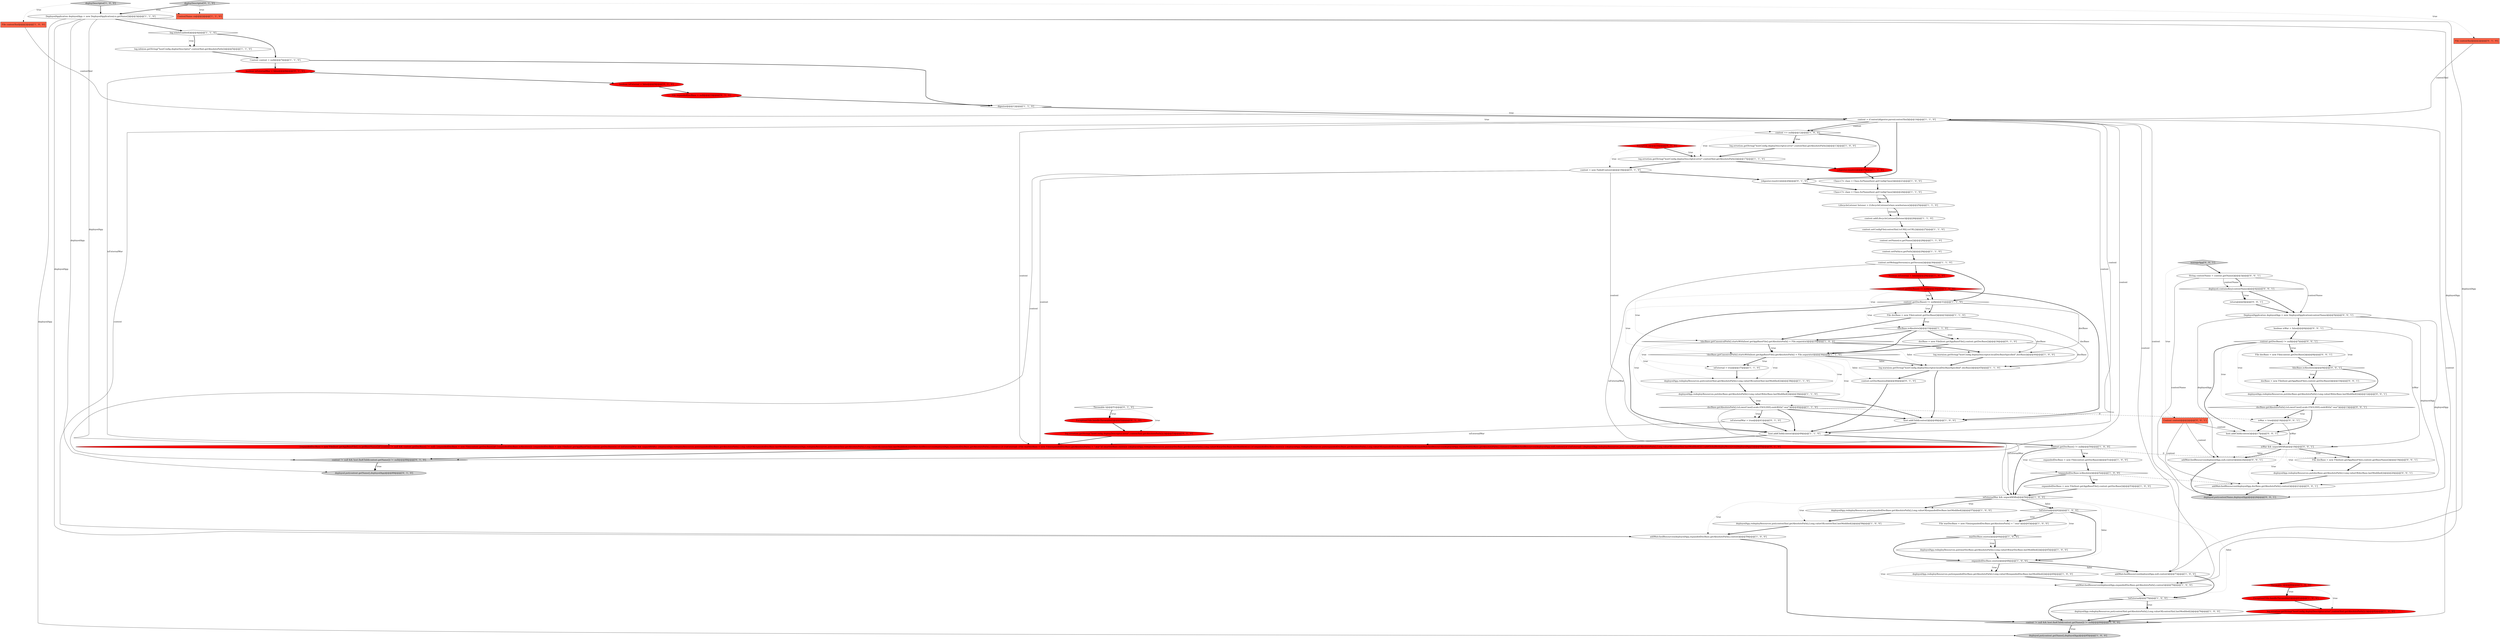 digraph {
42 [style = filled, label = "deployedApp.redeployResources.put(expandedDocBase.getAbsolutePath(),Long.valueOf(expandedDocBase.lastModified()))@@@69@@@['1', '0', '0']", fillcolor = white, shape = ellipse image = "AAA0AAABBB1BBB"];
46 [style = filled, label = "!docBase.isAbsolute()@@@33@@@['1', '1', '0']", fillcolor = white, shape = diamond image = "AAA0AAABBB1BBB"];
32 [style = filled, label = "boolean isExternal = false@@@29@@@['1', '0', '0']", fillcolor = red, shape = ellipse image = "AAA1AAABBB1BBB"];
93 [style = filled, label = "String contextName = context.getName()@@@3@@@['0', '0', '1']", fillcolor = white, shape = ellipse image = "AAA0AAABBB3BBB"];
85 [style = filled, label = "deployedApp.redeployResources.put(docBase.getAbsolutePath(),Long.valueOf(docBase.lastModified()))@@@12@@@['0', '0', '1']", fillcolor = white, shape = ellipse image = "AAA0AAABBB3BBB"];
77 [style = filled, label = "isWar && unpackWARs@@@18@@@['0', '0', '1']", fillcolor = white, shape = diamond image = "AAA0AAABBB3BBB"];
47 [style = filled, label = "!docBase.getCanonicalPath().startsWith(host.getAppBaseFile().getAbsolutePath() + File.separator)@@@35@@@['1', '0', '0']", fillcolor = white, shape = diamond image = "AAA0AAABBB1BBB"];
79 [style = filled, label = "addWatchedResources(deployedApp,null,context)@@@24@@@['0', '0', '1']", fillcolor = white, shape = ellipse image = "AAA0AAABBB3BBB"];
50 [style = filled, label = "deployedApp.redeployResources.put(contextXml.getAbsolutePath(),Long.valueOf(contextXml.lastModified()))@@@38@@@['1', '1', '0']", fillcolor = white, shape = ellipse image = "AAA0AAABBB1BBB"];
56 [style = filled, label = "DeployedApplication deployedApp = new DeployedApplication(cn.getName())@@@3@@@['1', '1', '0']", fillcolor = white, shape = ellipse image = "AAA0AAABBB1BBB"];
25 [style = filled, label = "context.setWebappVersion(cn.getVersion())@@@30@@@['1', '1', '0']", fillcolor = white, shape = ellipse image = "AAA0AAABBB1BBB"];
96 [style = filled, label = "deployed.containsKey(contextName)@@@4@@@['0', '0', '1']", fillcolor = white, shape = diamond image = "AAA0AAABBB3BBB"];
27 [style = filled, label = "context == null@@@12@@@['1', '0', '0']", fillcolor = white, shape = diamond image = "AAA0AAABBB1BBB"];
90 [style = filled, label = "deployedApp.redeployResources.put(docBase.getAbsolutePath(),Long.valueOf(docBase.lastModified()))@@@20@@@['0', '0', '1']", fillcolor = white, shape = ellipse image = "AAA0AAABBB3BBB"];
21 [style = filled, label = "expandedDocBase.exists()@@@68@@@['1', '0', '0']", fillcolor = white, shape = diamond image = "AAA0AAABBB1BBB"];
88 [style = filled, label = "manageApp['0', '0', '1']", fillcolor = lightgray, shape = diamond image = "AAA0AAABBB3BBB"];
24 [style = filled, label = "warDocBase.exists()@@@64@@@['1', '0', '0']", fillcolor = white, shape = diamond image = "AAA0AAABBB1BBB"];
94 [style = filled, label = "DeployedApplication deployedApp = new DeployedApplication(contextName)@@@5@@@['0', '0', '1']", fillcolor = white, shape = ellipse image = "AAA0AAABBB3BBB"];
69 [style = filled, label = "context.setDocBase(null)@@@46@@@['0', '1', '0']", fillcolor = white, shape = ellipse image = "AAA0AAABBB2BBB"];
7 [style = filled, label = "addWatchedResources(deployedApp,expandedDocBase.getAbsolutePath(),context)@@@59@@@['1', '0', '0']", fillcolor = white, shape = ellipse image = "AAA0AAABBB1BBB"];
35 [style = filled, label = "deployDescriptor['1', '0', '0']", fillcolor = lightgray, shape = diamond image = "AAA0AAABBB1BBB"];
16 [style = filled, label = "context.getDocBase() != null@@@50@@@['1', '0', '0']", fillcolor = white, shape = diamond image = "AAA0AAABBB1BBB"];
26 [style = filled, label = "Throwable t@@@80@@@['1', '0', '0']", fillcolor = red, shape = diamond image = "AAA1AAABBB1BBB"];
3 [style = filled, label = "host.addChild(context)@@@48@@@['1', '0', '0']", fillcolor = white, shape = ellipse image = "AAA0AAABBB1BBB"];
73 [style = filled, label = "deployed.put(context.getName(),deployedApp)@@@89@@@['0', '1', '0']", fillcolor = lightgray, shape = ellipse image = "AAA0AAABBB2BBB"];
18 [style = filled, label = "ExceptionUtils.handleThrowable(t)@@@81@@@['1', '0', '0']", fillcolor = red, shape = ellipse image = "AAA1AAABBB1BBB"];
95 [style = filled, label = "File docBase = new File(context.getDocBase())@@@8@@@['0', '0', '1']", fillcolor = white, shape = ellipse image = "AAA0AAABBB3BBB"];
40 [style = filled, label = "deployed.put(context.getName(),deployedApp)@@@85@@@['1', '0', '0']", fillcolor = lightgray, shape = ellipse image = "AAA0AAABBB1BBB"];
54 [style = filled, label = "context.addLifecycleListener(listener)@@@26@@@['1', '1', '0']", fillcolor = white, shape = ellipse image = "AAA0AAABBB1BBB"];
13 [style = filled, label = "log.warn(sm.getString(\"hostConfig.deployDescriptor.localDocBaseSpecified\",docBase))@@@44@@@['1', '0', '0']", fillcolor = white, shape = ellipse image = "AAA0AAABBB1BBB"];
82 [style = filled, label = "deployed.put(contextName,deployedApp)@@@26@@@['0', '0', '1']", fillcolor = lightgray, shape = ellipse image = "AAA0AAABBB3BBB"];
62 [style = filled, label = "{digester.reset()}@@@20@@@['0', '1', '0']", fillcolor = white, shape = ellipse image = "AAA0AAABBB2BBB"];
92 [style = filled, label = "host.addChild(context)@@@17@@@['0', '0', '1']", fillcolor = white, shape = ellipse image = "AAA0AAABBB3BBB"];
6 [style = filled, label = "context != null && host.findChild(context.getName()) != null@@@84@@@['1', '0', '0']", fillcolor = lightgray, shape = diamond image = "AAA0AAABBB1BBB"];
70 [style = filled, label = "boolean isExternalWar = false@@@8@@@['0', '1', '0']", fillcolor = red, shape = ellipse image = "AAA1AAABBB2BBB"];
83 [style = filled, label = "addWatchedResources(deployedApp,docBase.getAbsolutePath(),context)@@@21@@@['0', '0', '1']", fillcolor = white, shape = ellipse image = "AAA0AAABBB3BBB"];
1 [style = filled, label = "LifecycleListener listener = (LifecycleListener)clazz.newInstance()@@@25@@@['1', '1', '0']", fillcolor = white, shape = ellipse image = "AAA0AAABBB1BBB"];
52 [style = filled, label = "ContextName cn@@@2@@@['1', '1', '0']", fillcolor = tomato, shape = box image = "AAA0AAABBB1BBB"];
29 [style = filled, label = "expandedDocBase = new File(context.getDocBase())@@@51@@@['1', '0', '0']", fillcolor = white, shape = ellipse image = "AAA0AAABBB1BBB"];
43 [style = filled, label = "context.getDocBase() != null@@@30@@@['1', '0', '0']", fillcolor = red, shape = diamond image = "AAA1AAABBB1BBB"];
65 [style = filled, label = "ExceptionUtils.handleThrowable(t)@@@52@@@['0', '1', '0']", fillcolor = red, shape = ellipse image = "AAA1AAABBB2BBB"];
41 [style = filled, label = "addWatchedResources(deployedApp,expandedDocBase.getAbsolutePath(),context)@@@70@@@['1', '0', '0']", fillcolor = white, shape = ellipse image = "AAA0AAABBB1BBB"];
81 [style = filled, label = "!docBase.isAbsolute()@@@9@@@['0', '0', '1']", fillcolor = white, shape = diamond image = "AAA0AAABBB3BBB"];
45 [style = filled, label = "docBase.getAbsolutePath().toLowerCase(Locale.ENGLISH).endsWith(\".war\")@@@40@@@['1', '1', '0']", fillcolor = white, shape = diamond image = "AAA0AAABBB1BBB"];
19 [style = filled, label = "File contextXml@@@2@@@['1', '0', '0']", fillcolor = tomato, shape = box image = "AAA0AAABBB1BBB"];
64 [style = filled, label = "File expandedDocBase = null@@@10@@@['0', '1', '0']", fillcolor = red, shape = ellipse image = "AAA1AAABBB2BBB"];
87 [style = filled, label = "File docBase = new File(host.getAppBaseFile(),context.getBaseName())@@@19@@@['0', '0', '1']", fillcolor = white, shape = ellipse image = "AAA0AAABBB3BBB"];
5 [style = filled, label = "deployedApp.redeployResources.put(contextXml.getAbsolutePath(),Long.valueOf(contextXml.lastModified()))@@@76@@@['1', '0', '0']", fillcolor = white, shape = ellipse image = "AAA0AAABBB1BBB"];
53 [style = filled, label = "Class<?> clazz = Class.forName(host.getConfigClass())@@@21@@@['1', '0', '0']", fillcolor = white, shape = ellipse image = "AAA0AAABBB1BBB"];
80 [style = filled, label = "boolean isWar = false@@@6@@@['0', '0', '1']", fillcolor = white, shape = ellipse image = "AAA0AAABBB3BBB"];
30 [style = filled, label = "expandedDocBase = new File(host.getAppBaseFile(),context.getDocBase())@@@53@@@['1', '0', '0']", fillcolor = white, shape = ellipse image = "AAA0AAABBB1BBB"];
33 [style = filled, label = "log.warn(sm.getString(\"hostConfig.deployDescriptor.localDocBaseSpecified\",docBase))@@@45@@@['1', '1', '0']", fillcolor = white, shape = ellipse image = "AAA0AAABBB1BBB"];
76 [style = filled, label = "context.getDocBase() != null@@@7@@@['0', '0', '1']", fillcolor = white, shape = diamond image = "AAA0AAABBB3BBB"];
11 [style = filled, label = "context = (Context)digester.parse(contextXml)@@@14@@@['1', '1', '0']", fillcolor = white, shape = ellipse image = "AAA0AAABBB1BBB"];
14 [style = filled, label = "log.info(sm.getString(\"hostConfig.deployDescriptor\",contextXml.getAbsolutePath()))@@@5@@@['1', '1', '0']", fillcolor = white, shape = ellipse image = "AAA0AAABBB1BBB"];
72 [style = filled, label = "context != null && host.findChild(context.getName()) != null@@@88@@@['0', '1', '0']", fillcolor = lightgray, shape = diamond image = "AAA0AAABBB2BBB"];
86 [style = filled, label = "docBase.getAbsolutePath().toLowerCase(Locale.ENGLISH).endsWith(\".war\")@@@13@@@['0', '0', '1']", fillcolor = white, shape = diamond image = "AAA0AAABBB3BBB"];
91 [style = filled, label = "isWar = true@@@14@@@['0', '0', '1']", fillcolor = white, shape = ellipse image = "AAA0AAABBB3BBB"];
51 [style = filled, label = "log.isInfoEnabled()@@@4@@@['1', '1', '0']", fillcolor = white, shape = diamond image = "AAA0AAABBB1BBB"];
57 [style = filled, label = "log.error(sm.getString(\"hostConfig.deployDescriptor.error\",contextXml.getAbsolutePath()))@@@13@@@['1', '0', '0']", fillcolor = white, shape = ellipse image = "AAA0AAABBB1BBB"];
75 [style = filled, label = "docBase = new File(host.getAppBaseFile(),context.getDocBase())@@@34@@@['0', '1', '0']", fillcolor = white, shape = ellipse image = "AAA0AAABBB2BBB"];
61 [style = filled, label = "Exception e@@@16@@@['0', '1', '0']", fillcolor = red, shape = diamond image = "AAA1AAABBB2BBB"];
55 [style = filled, label = "context.setPath(cn.getPath())@@@29@@@['1', '1', '0']", fillcolor = white, shape = ellipse image = "AAA0AAABBB1BBB"];
59 [style = filled, label = "deployDescriptor['0', '1', '0']", fillcolor = lightgray, shape = diamond image = "AAA0AAABBB2BBB"];
10 [style = filled, label = "deployedApp.redeployResources.put(expandedDocBase.getAbsolutePath(),Long.valueOf(expandedDocBase.lastModified()))@@@57@@@['1', '0', '0']", fillcolor = white, shape = ellipse image = "AAA0AAABBB1BBB"];
28 [style = filled, label = "!docBase.getCanonicalPath().startsWith(host.getAppBaseFile().getAbsolutePath() + File.separator)@@@36@@@['1', '1', '0']", fillcolor = white, shape = diamond image = "AAA0AAABBB1BBB"];
37 [style = filled, label = "host.addChild(context)@@@49@@@['1', '1', '0']", fillcolor = white, shape = ellipse image = "AAA0AAABBB1BBB"];
71 [style = filled, label = "Throwable t@@@51@@@['0', '1', '0']", fillcolor = white, shape = diamond image = "AAA0AAABBB2BBB"];
17 [style = filled, label = "!isExternal@@@62@@@['1', '0', '0']", fillcolor = white, shape = diamond image = "AAA0AAABBB1BBB"];
68 [style = filled, label = "File contextXml@@@2@@@['0', '1', '0']", fillcolor = tomato, shape = box image = "AAA0AAABBB2BBB"];
22 [style = filled, label = "File warDocBase = new File(expandedDocBase.getAbsolutePath() + \".war\")@@@63@@@['1', '0', '0']", fillcolor = white, shape = ellipse image = "AAA0AAABBB1BBB"];
48 [style = filled, label = "!expandedDocBase.isAbsolute()@@@52@@@['1', '0', '0']", fillcolor = white, shape = diamond image = "AAA0AAABBB1BBB"];
38 [style = filled, label = "Class<?> clazz = Class.forName(host.getConfigClass())@@@24@@@['1', '1', '0']", fillcolor = white, shape = ellipse image = "AAA0AAABBB1BBB"];
12 [style = filled, label = "{digester.reset()}@@@17@@@['1', '0', '0']", fillcolor = red, shape = ellipse image = "AAA1AAABBB1BBB"];
8 [style = filled, label = "context.getDocBase() != null@@@31@@@['1', '1', '0']", fillcolor = white, shape = diamond image = "AAA0AAABBB1BBB"];
74 [style = filled, label = "boolean isExternal = false@@@9@@@['0', '1', '0']", fillcolor = red, shape = ellipse image = "AAA1AAABBB2BBB"];
20 [style = filled, label = "context.setName(cn.getName())@@@28@@@['1', '1', '0']", fillcolor = white, shape = ellipse image = "AAA0AAABBB1BBB"];
67 [style = filled, label = "isExternalWar = true@@@41@@@['0', '1', '0']", fillcolor = white, shape = ellipse image = "AAA0AAABBB2BBB"];
31 [style = filled, label = "deployedApp.redeployResources.put(warDocBase.getAbsolutePath(),Long.valueOf(warDocBase.lastModified()))@@@65@@@['1', '0', '0']", fillcolor = white, shape = ellipse image = "AAA0AAABBB1BBB"];
78 [style = filled, label = "Context context@@@2@@@['0', '0', '1']", fillcolor = tomato, shape = box image = "AAA0AAABBB3BBB"];
36 [style = filled, label = "deployedApp.redeployResources.put(contextXml.getAbsolutePath(),Long.valueOf(contextXml.lastModified()))@@@58@@@['1', '0', '0']", fillcolor = white, shape = ellipse image = "AAA0AAABBB1BBB"];
9 [style = filled, label = "context.setConfigFile(contextXml.toURI().toURL())@@@27@@@['1', '1', '0']", fillcolor = white, shape = ellipse image = "AAA0AAABBB1BBB"];
34 [style = filled, label = "digester@@@12@@@['1', '1', '0']", fillcolor = white, shape = diamond image = "AAA0AAABBB1BBB"];
49 [style = filled, label = "isExternal = true@@@37@@@['1', '1', '0']", fillcolor = white, shape = ellipse image = "AAA0AAABBB1BBB"];
2 [style = filled, label = "!isExternal@@@75@@@['1', '0', '0']", fillcolor = white, shape = diamond image = "AAA0AAABBB1BBB"];
63 [style = filled, label = "log.error(sm.getString(\"hostConfig.deployDescriptor.error\",contextXml.getAbsolutePath()),t)@@@53@@@['0', '1', '0']", fillcolor = red, shape = ellipse image = "AAA1AAABBB2BBB"];
58 [style = filled, label = "isExternalWar && unpackWARs@@@56@@@['1', '0', '0']", fillcolor = white, shape = diamond image = "AAA0AAABBB1BBB"];
66 [style = filled, label = "{expandedDocBase = new File(host.getAppBaseFile(),cn.getBaseName())if (context != null && context.getDocBase() != null) {expandedDocBase = new File(context.getDocBase())if (!expandedDocBase.isAbsolute()) {expandedDocBase = new File(host.getAppBaseFile(),context.getDocBase())}}if (isExternalWar && unpackWARs) {deployedApp.redeployResources.put(expandedDocBase.getAbsolutePath(),Long.valueOf(expandedDocBase.lastModified()))deployedApp.redeployResources.put(contextXml.getAbsolutePath(),Long.valueOf(contextXml.lastModified()))addWatchedResources(deployedApp,expandedDocBase.getAbsolutePath(),context)}{if (!isExternal) {File warDocBase = new File(expandedDocBase.getAbsolutePath() + \".war\")if (warDocBase.exists()) {deployedApp.redeployResources.put(warDocBase.getAbsolutePath(),Long.valueOf(warDocBase.lastModified()))}}if (expandedDocBase.exists()) {deployedApp.redeployResources.put(expandedDocBase.getAbsolutePath(),Long.valueOf(expandedDocBase.lastModified()))addWatchedResources(deployedApp,expandedDocBase.getAbsolutePath(),context)}{addWatchedResources(deployedApp,null,context)}if (!isExternal) {deployedApp.redeployResources.put(contextXml.getAbsolutePath(),Long.valueOf(contextXml.lastModified()))}}addGlobalRedeployResources(deployedApp)}@@@55@@@['0', '1', '0']", fillcolor = red, shape = ellipse image = "AAA1AAABBB2BBB"];
15 [style = filled, label = "deployedApp.redeployResources.put(docBase.getAbsolutePath(),Long.valueOf(docBase.lastModified()))@@@39@@@['1', '1', '0']", fillcolor = white, shape = ellipse image = "AAA0AAABBB1BBB"];
4 [style = filled, label = "log.error(sm.getString(\"hostConfig.deployDescriptor.error\",contextXml.getAbsolutePath()))@@@17@@@['1', '1', '0']", fillcolor = white, shape = ellipse image = "AAA0AAABBB1BBB"];
84 [style = filled, label = "docBase = new File(host.getAppBaseFile(),context.getDocBase())@@@10@@@['0', '0', '1']", fillcolor = white, shape = ellipse image = "AAA0AAABBB3BBB"];
39 [style = filled, label = "addWatchedResources(deployedApp,null,context)@@@73@@@['1', '0', '0']", fillcolor = white, shape = ellipse image = "AAA0AAABBB1BBB"];
60 [style = filled, label = "context = new FailedContext()@@@18@@@['0', '1', '0']", fillcolor = white, shape = ellipse image = "AAA0AAABBB2BBB"];
0 [style = filled, label = "Context context = null@@@7@@@['1', '1', '0']", fillcolor = white, shape = ellipse image = "AAA0AAABBB1BBB"];
23 [style = filled, label = "File docBase = new File(context.getDocBase())@@@32@@@['1', '1', '0']", fillcolor = white, shape = ellipse image = "AAA0AAABBB1BBB"];
44 [style = filled, label = "log.error(sm.getString(\"hostConfig.deployDescriptor.error\",contextXml.getAbsolutePath()),t)@@@82@@@['1', '0', '0']", fillcolor = red, shape = ellipse image = "AAA1AAABBB1BBB"];
89 [style = filled, label = "return@@@4@@@['0', '0', '1']", fillcolor = white, shape = ellipse image = "AAA0AAABBB3BBB"];
78->79 [style = solid, label="context"];
12->53 [style = bold, label=""];
42->41 [style = bold, label=""];
8->28 [style = dotted, label="true"];
21->42 [style = bold, label=""];
94->79 [style = solid, label="deployedApp"];
94->82 [style = solid, label="deployedApp"];
76->81 [style = dotted, label="true"];
90->83 [style = bold, label=""];
96->89 [style = bold, label=""];
2->6 [style = bold, label=""];
28->15 [style = dotted, label="true"];
58->7 [style = dotted, label="true"];
46->13 [style = solid, label="docBase"];
80->77 [style = solid, label="isWar"];
31->21 [style = bold, label=""];
89->94 [style = bold, label=""];
35->19 [style = dotted, label="true"];
85->86 [style = bold, label=""];
28->50 [style = dotted, label="true"];
58->10 [style = dotted, label="true"];
23->46 [style = dotted, label="true"];
58->17 [style = bold, label=""];
63->66 [style = bold, label=""];
43->3 [style = bold, label=""];
18->44 [style = bold, label=""];
34->27 [style = dotted, label="true"];
59->52 [style = dotted, label="true"];
24->21 [style = bold, label=""];
81->84 [style = dotted, label="true"];
43->8 [style = dotted, label="true"];
72->73 [style = bold, label=""];
38->1 [style = solid, label="listener"];
43->8 [style = bold, label=""];
76->86 [style = dotted, label="true"];
64->34 [style = bold, label=""];
56->39 [style = solid, label="deployedApp"];
67->66 [style = solid, label="isExternalWar"];
70->74 [style = bold, label=""];
53->38 [style = bold, label=""];
47->13 [style = dotted, label="false"];
71->65 [style = bold, label=""];
17->21 [style = bold, label=""];
48->83 [style = dashed, label="0"];
28->33 [style = dotted, label="false"];
0->70 [style = bold, label=""];
21->42 [style = dotted, label="true"];
93->96 [style = bold, label=""];
33->3 [style = bold, label=""];
8->23 [style = bold, label=""];
27->12 [style = bold, label=""];
77->90 [style = dotted, label="true"];
68->11 [style = solid, label="contextXml"];
8->46 [style = dotted, label="true"];
27->57 [style = dotted, label="true"];
26->44 [style = dotted, label="true"];
47->28 [style = bold, label=""];
16->29 [style = bold, label=""];
76->92 [style = bold, label=""];
60->62 [style = bold, label=""];
77->87 [style = bold, label=""];
61->60 [style = dotted, label="true"];
47->28 [style = dotted, label="true"];
11->37 [style = solid, label="context"];
56->40 [style = solid, label="deployedApp"];
51->0 [style = bold, label=""];
8->23 [style = dotted, label="true"];
30->58 [style = bold, label=""];
75->28 [style = bold, label=""];
46->75 [style = dotted, label="true"];
41->2 [style = bold, label=""];
78->92 [style = solid, label="context"];
11->6 [style = solid, label="context"];
11->39 [style = solid, label="context"];
56->51 [style = bold, label=""];
76->95 [style = dotted, label="true"];
47->49 [style = dotted, label="true"];
0->34 [style = bold, label=""];
58->17 [style = dotted, label="false"];
16->87 [style = dashed, label="0"];
51->14 [style = bold, label=""];
88->93 [style = bold, label=""];
55->25 [style = bold, label=""];
58->2 [style = dotted, label="false"];
78->83 [style = solid, label="context"];
5->6 [style = bold, label=""];
11->27 [style = solid, label="context"];
11->66 [style = solid, label="context"];
72->73 [style = dotted, label="true"];
48->30 [style = dotted, label="true"];
56->66 [style = solid, label="deployedApp"];
7->6 [style = bold, label=""];
76->85 [style = dotted, label="true"];
76->95 [style = bold, label=""];
47->15 [style = dotted, label="true"];
21->39 [style = dotted, label="false"];
26->18 [style = dotted, label="true"];
80->76 [style = bold, label=""];
77->83 [style = dotted, label="true"];
43->47 [style = dotted, label="true"];
11->62 [style = bold, label=""];
69->37 [style = bold, label=""];
43->23 [style = dotted, label="true"];
59->56 [style = bold, label=""];
47->33 [style = dotted, label="false"];
37->16 [style = bold, label=""];
1->54 [style = solid, label="listener"];
86->91 [style = bold, label=""];
51->14 [style = dotted, label="true"];
6->40 [style = dotted, label="true"];
88->78 [style = dotted, label="true"];
48->58 [style = bold, label=""];
56->7 [style = solid, label="deployedApp"];
45->91 [style = dashed, label="0"];
60->72 [style = solid, label="context"];
3->37 [style = bold, label=""];
62->38 [style = bold, label=""];
46->28 [style = bold, label=""];
56->73 [style = solid, label="deployedApp"];
16->48 [style = dotted, label="true"];
28->49 [style = bold, label=""];
34->11 [style = dotted, label="true"];
96->94 [style = bold, label=""];
26->18 [style = bold, label=""];
87->90 [style = bold, label=""];
9->20 [style = bold, label=""];
70->66 [style = solid, label="isExternalWar"];
77->79 [style = dotted, label="false"];
79->82 [style = bold, label=""];
93->94 [style = solid, label="contextName"];
15->3 [style = bold, label=""];
71->65 [style = dotted, label="true"];
96->89 [style = dotted, label="true"];
47->13 [style = bold, label=""];
27->4 [style = dotted, label="true"];
28->45 [style = dotted, label="true"];
37->66 [style = bold, label=""];
49->50 [style = bold, label=""];
38->1 [style = bold, label=""];
60->37 [style = solid, label="context"];
21->41 [style = dotted, label="true"];
46->75 [style = bold, label=""];
23->33 [style = solid, label="docBase"];
21->39 [style = bold, label=""];
84->85 [style = bold, label=""];
24->31 [style = bold, label=""];
45->58 [style = solid, label="isExternalWar"];
58->10 [style = bold, label=""];
28->69 [style = dotted, label="false"];
47->50 [style = dotted, label="true"];
39->2 [style = bold, label=""];
1->54 [style = bold, label=""];
23->47 [style = bold, label=""];
4->12 [style = bold, label=""];
33->69 [style = bold, label=""];
17->22 [style = dotted, label="true"];
25->58 [style = solid, label="isExternalWar"];
8->37 [style = bold, label=""];
50->15 [style = bold, label=""];
15->45 [style = dotted, label="true"];
48->30 [style = bold, label=""];
19->11 [style = solid, label="contextXml"];
2->5 [style = dotted, label="true"];
16->29 [style = dotted, label="true"];
61->4 [style = bold, label=""];
65->63 [style = bold, label=""];
16->58 [style = bold, label=""];
57->4 [style = bold, label=""];
91->92 [style = bold, label=""];
17->24 [style = dotted, label="true"];
2->5 [style = bold, label=""];
81->84 [style = bold, label=""];
94->80 [style = bold, label=""];
95->81 [style = bold, label=""];
61->4 [style = dotted, label="true"];
15->45 [style = bold, label=""];
44->6 [style = bold, label=""];
8->13 [style = solid, label="docBase"];
35->52 [style = dotted, label="true"];
81->85 [style = bold, label=""];
45->3 [style = bold, label=""];
92->77 [style = bold, label=""];
58->21 [style = dotted, label="false"];
59->68 [style = dotted, label="true"];
58->36 [style = dotted, label="true"];
24->31 [style = dotted, label="true"];
4->60 [style = bold, label=""];
93->96 [style = solid, label="contextName"];
25->32 [style = bold, label=""];
23->46 [style = bold, label=""];
74->64 [style = bold, label=""];
45->67 [style = dotted, label="true"];
45->67 [style = bold, label=""];
32->43 [style = bold, label=""];
91->77 [style = solid, label="isWar"];
46->47 [style = bold, label=""];
17->22 [style = bold, label=""];
35->56 [style = bold, label=""];
28->49 [style = dotted, label="true"];
34->11 [style = bold, label=""];
20->55 [style = bold, label=""];
75->33 [style = solid, label="docBase"];
10->36 [style = bold, label=""];
60->66 [style = solid, label="context"];
77->79 [style = bold, label=""];
83->82 [style = bold, label=""];
11->72 [style = solid, label="context"];
56->41 [style = solid, label="deployedApp"];
86->92 [style = bold, label=""];
28->33 [style = bold, label=""];
14->0 [style = bold, label=""];
27->57 [style = bold, label=""];
36->7 [style = bold, label=""];
6->40 [style = bold, label=""];
54->9 [style = bold, label=""];
94->83 [style = solid, label="deployedApp"];
66->72 [style = bold, label=""];
86->91 [style = dotted, label="true"];
67->37 [style = bold, label=""];
25->8 [style = bold, label=""];
77->87 [style = dotted, label="true"];
45->37 [style = bold, label=""];
93->82 [style = solid, label="contextName"];
11->7 [style = solid, label="context"];
29->48 [style = bold, label=""];
22->24 [style = bold, label=""];
13->33 [style = bold, label=""];
11->41 [style = solid, label="context"];
11->3 [style = solid, label="context"];
11->27 [style = bold, label=""];
71->63 [style = dotted, label="true"];
}
